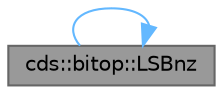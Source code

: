 digraph "cds::bitop::LSBnz"
{
 // LATEX_PDF_SIZE
  bgcolor="transparent";
  edge [fontname=Helvetica,fontsize=10,labelfontname=Helvetica,labelfontsize=10];
  node [fontname=Helvetica,fontsize=10,shape=box,height=0.2,width=0.4];
  rankdir="LR";
  Node1 [id="Node000001",label="cds::bitop::LSBnz",height=0.2,width=0.4,color="gray40", fillcolor="grey60", style="filled", fontcolor="black",tooltip="Get least significant bit (LSB) number (0..31/63)"];
  Node1 -> Node1 [id="edge1_Node000001_Node000001",color="steelblue1",style="solid",tooltip=" "];
}
